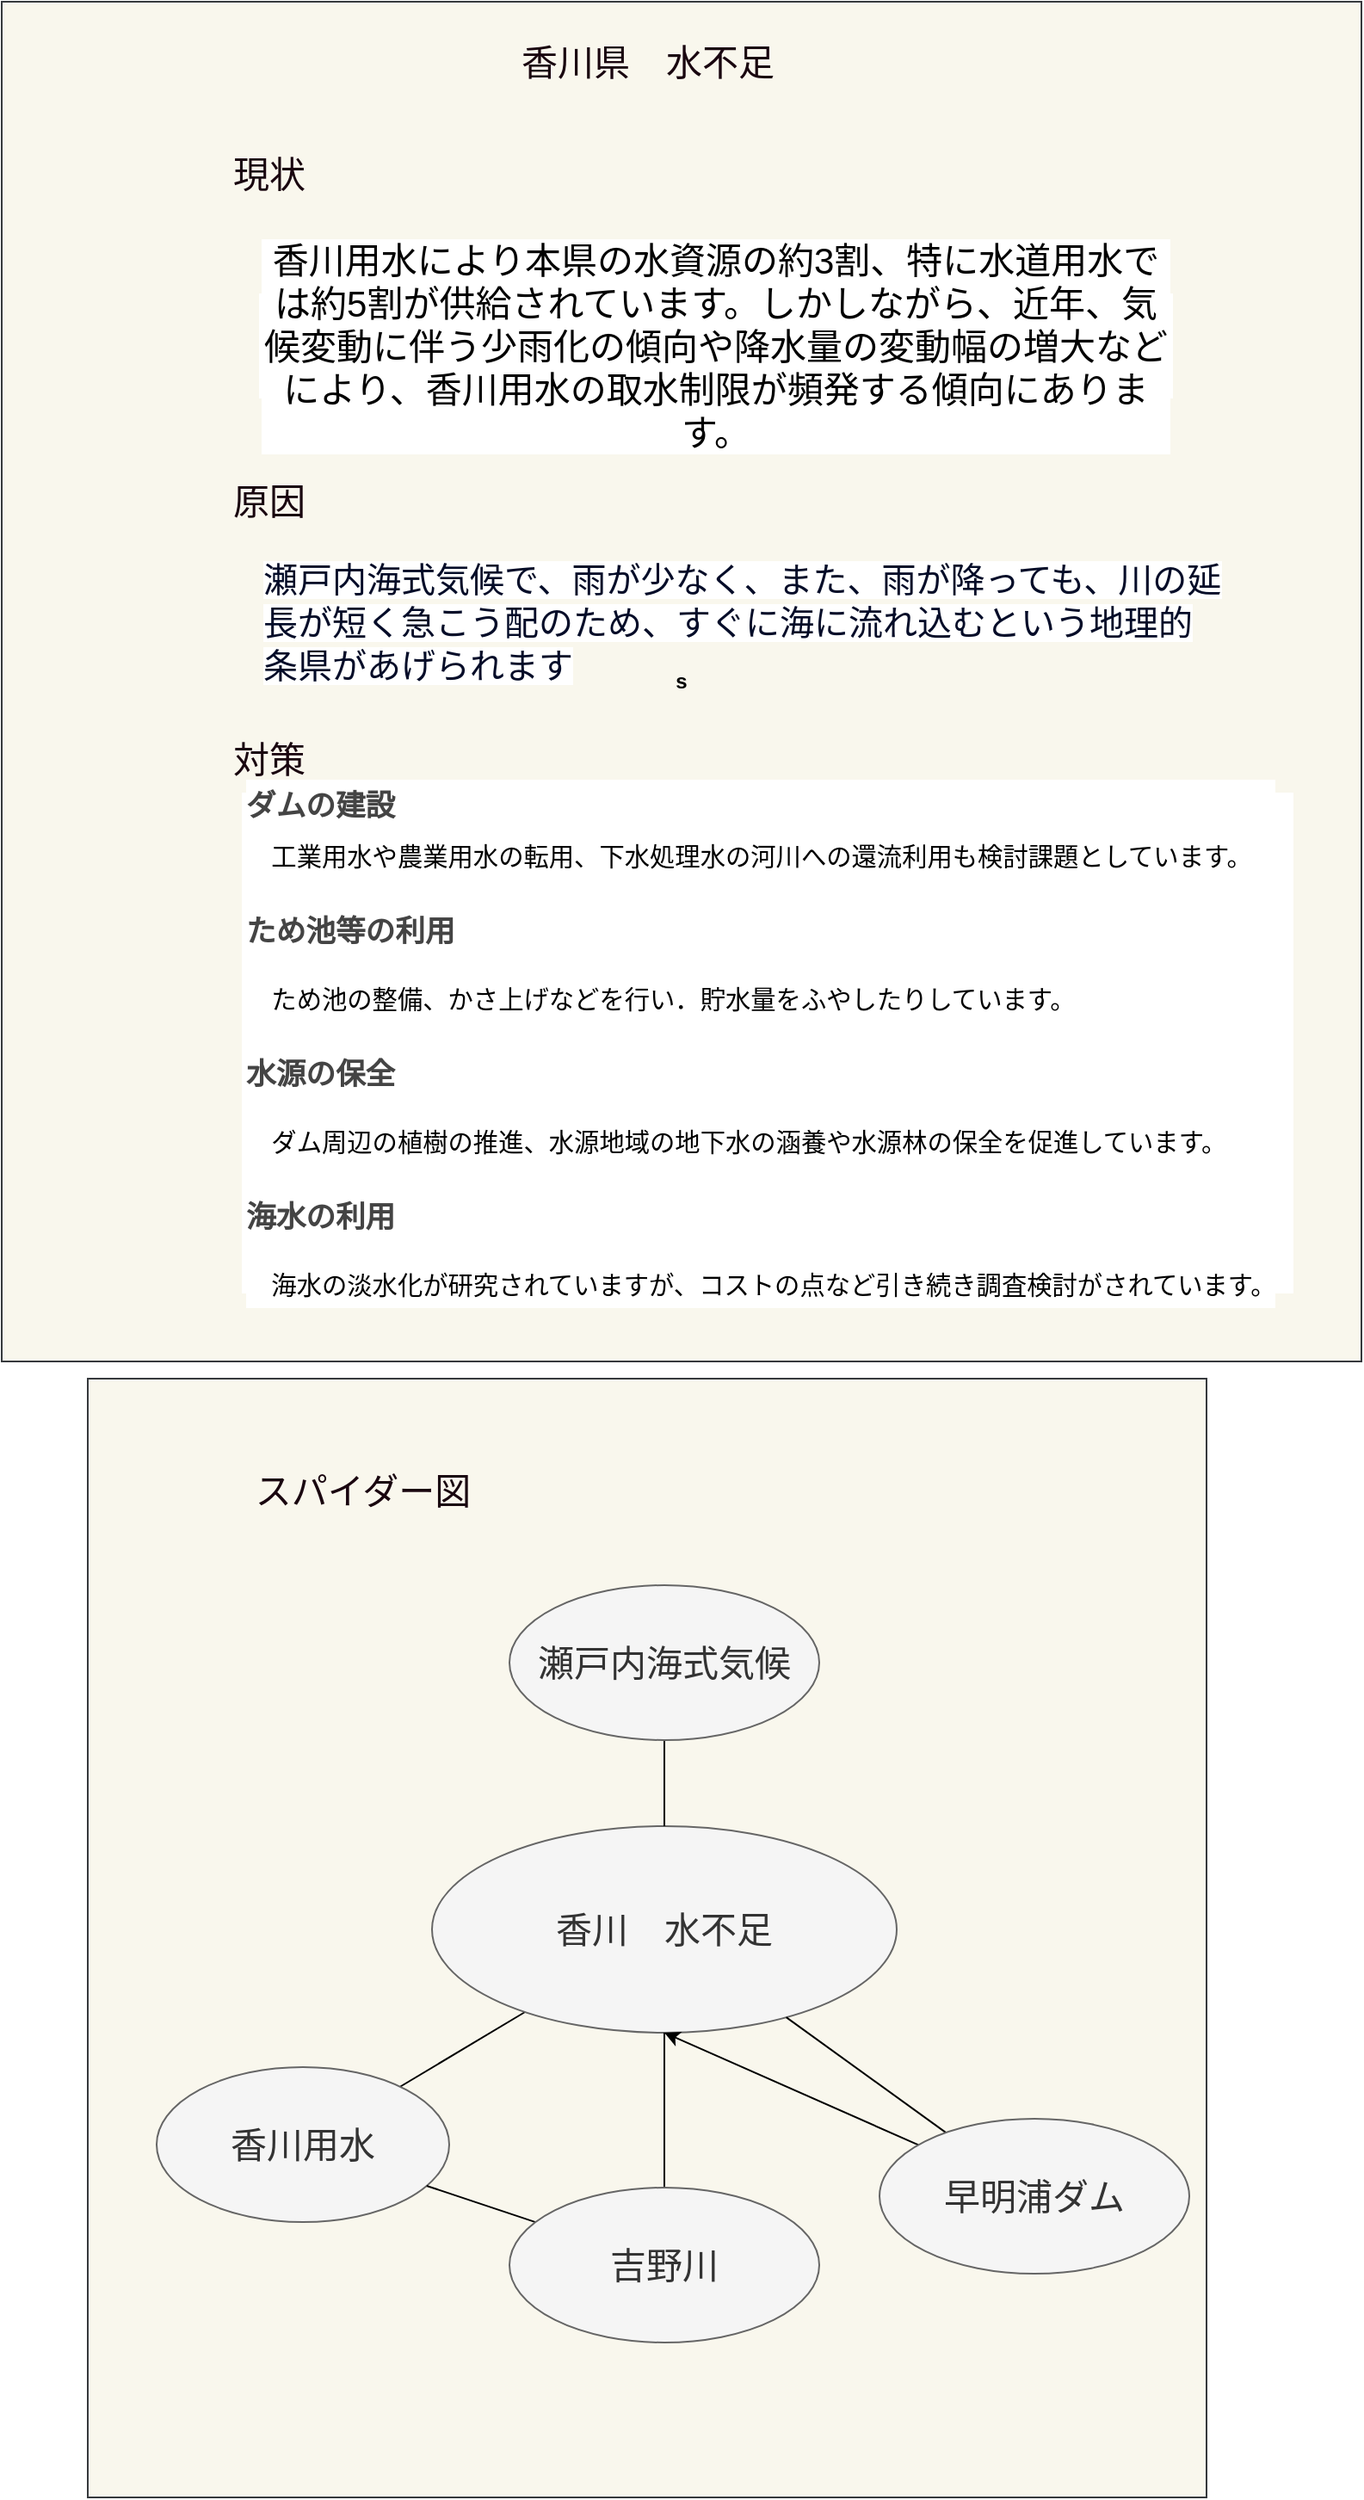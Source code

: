 <mxfile>
    <diagram id="zjuB8PvZY1BviQJbQEAM" name="ページ1">
        <mxGraphModel dx="1643" dy="698" grid="1" gridSize="10" guides="1" tooltips="1" connect="1" arrows="1" fold="1" page="1" pageScale="1" pageWidth="1169" pageHeight="827" math="0" shadow="0">
            <root>
                <mxCell id="0"/>
                <mxCell id="1" parent="0"/>
                <mxCell id="2" value="s" style="whiteSpace=wrap;html=1;aspect=fixed;movable=1;resizable=1;rotatable=1;deletable=1;editable=1;connectable=1;strokeColor=#36393d;fillColor=#f9f7ed;fontStyle=1" vertex="1" parent="1">
                    <mxGeometry x="320" y="50" width="790" height="790" as="geometry"/>
                </mxCell>
                <mxCell id="4" value="&lt;font style=&quot;font-size: 21px;&quot; color=&quot;#19050f&quot;&gt;香川県　水不足&lt;/font&gt;" style="text;html=1;align=center;verticalAlign=middle;resizable=0;points=[];autosize=1;strokeColor=none;fillColor=none;fontColor=#ededed;" vertex="1" parent="1">
                    <mxGeometry x="610" y="65" width="170" height="40" as="geometry"/>
                </mxCell>
                <mxCell id="5" value="現状" style="text;html=1;align=center;verticalAlign=middle;resizable=0;points=[];autosize=1;strokeColor=none;fillColor=none;fontSize=21;fontColor=#19050F;" vertex="1" parent="1">
                    <mxGeometry x="440" y="130" width="70" height="40" as="geometry"/>
                </mxCell>
                <mxCell id="6" value="原因" style="text;html=1;align=center;verticalAlign=middle;resizable=0;points=[];autosize=1;strokeColor=none;fillColor=none;fontSize=21;fontColor=#19050F;" vertex="1" parent="1">
                    <mxGeometry x="440" y="320" width="70" height="40" as="geometry"/>
                </mxCell>
                <mxCell id="7" value="対策" style="text;html=1;align=center;verticalAlign=middle;resizable=0;points=[];autosize=1;strokeColor=none;fillColor=none;fontSize=21;fontColor=#19050F;" vertex="1" parent="1">
                    <mxGeometry x="440" y="470" width="70" height="40" as="geometry"/>
                </mxCell>
                <mxCell id="8" value="s雨裏" style="whiteSpace=wrap;html=1;aspect=fixed;movable=1;resizable=1;rotatable=1;deletable=1;editable=1;connectable=1;strokeColor=#36393d;fillColor=#f9f7ed;fontStyle=1" vertex="1" parent="1">
                    <mxGeometry x="370" y="850" width="650" height="650" as="geometry"/>
                </mxCell>
                <mxCell id="15" style="edgeStyle=none;html=1;strokeColor=#000000;fontSize=21;fontColor=#19050F;endArrow=none;endFill=0;" edge="1" parent="1" source="9" target="11">
                    <mxGeometry relative="1" as="geometry"/>
                </mxCell>
                <mxCell id="9" value="香川　水不足" style="ellipse;whiteSpace=wrap;html=1;strokeColor=#666666;fontSize=21;fontColor=#333333;fillColor=#f5f5f5;" vertex="1" parent="1">
                    <mxGeometry x="570" y="1110" width="270" height="120" as="geometry"/>
                </mxCell>
                <mxCell id="10" value="スパイダー図" style="text;html=1;strokeColor=none;fillColor=none;align=center;verticalAlign=middle;whiteSpace=wrap;rounded=0;fontSize=21;fontColor=#19050F;" vertex="1" parent="1">
                    <mxGeometry x="450" y="900" width="160" height="30" as="geometry"/>
                </mxCell>
                <mxCell id="11" value="香川用水" style="ellipse;whiteSpace=wrap;html=1;strokeColor=#666666;fontSize=21;fontColor=#333333;fillColor=#f5f5f5;" vertex="1" parent="1">
                    <mxGeometry x="410" y="1250" width="170" height="90" as="geometry"/>
                </mxCell>
                <mxCell id="13" style="edgeStyle=none;html=1;entryX=0.5;entryY=1;entryDx=0;entryDy=0;fontSize=21;fontColor=#19050F;" edge="1" parent="1" source="12" target="9">
                    <mxGeometry relative="1" as="geometry"/>
                </mxCell>
                <mxCell id="14" style="edgeStyle=none;html=1;fontSize=21;fontColor=#19050F;strokeColor=#000000;endArrow=none;endFill=0;" edge="1" parent="1" source="12" target="9">
                    <mxGeometry relative="1" as="geometry"/>
                </mxCell>
                <mxCell id="12" value="早明浦ダム" style="ellipse;whiteSpace=wrap;html=1;strokeColor=#666666;fontSize=21;fontColor=#333333;fillColor=#f5f5f5;" vertex="1" parent="1">
                    <mxGeometry x="830" y="1280" width="180" height="90" as="geometry"/>
                </mxCell>
                <mxCell id="17" style="edgeStyle=none;html=1;entryX=0.5;entryY=1;entryDx=0;entryDy=0;strokeColor=#000000;fontSize=21;fontColor=#19050F;endArrow=none;endFill=0;" edge="1" parent="1" source="16" target="9">
                    <mxGeometry relative="1" as="geometry"/>
                </mxCell>
                <mxCell id="28" style="edgeStyle=none;html=1;strokeColor=#000000;fontSize=21;fontColor=#15050d;endArrow=none;endFill=0;" edge="1" parent="1" source="16" target="11">
                    <mxGeometry relative="1" as="geometry"/>
                </mxCell>
                <mxCell id="16" value="吉野川" style="ellipse;whiteSpace=wrap;html=1;strokeColor=#666666;fontSize=21;fontColor=#333333;fillColor=#f5f5f5;" vertex="1" parent="1">
                    <mxGeometry x="615" y="1320" width="180" height="90" as="geometry"/>
                </mxCell>
                <mxCell id="19" style="edgeStyle=none;html=1;entryX=0.5;entryY=0;entryDx=0;entryDy=0;strokeColor=#000000;fontSize=21;fontColor=#19050F;endArrow=none;endFill=0;" edge="1" parent="1" target="9">
                    <mxGeometry relative="1" as="geometry">
                        <mxPoint x="705.0" y="1060" as="sourcePoint"/>
                    </mxGeometry>
                </mxCell>
                <mxCell id="20" value="瀬戸内海式気候" style="ellipse;whiteSpace=wrap;html=1;strokeColor=#666666;fontSize=21;fontColor=#333333;fillColor=#f5f5f5;" vertex="1" parent="1">
                    <mxGeometry x="615" y="970" width="180" height="90" as="geometry"/>
                </mxCell>
                <mxCell id="21" value="&lt;span style=&quot;color: rgb(4, 12, 40); font-family: &amp;quot;Google Sans&amp;quot;, arial, sans-serif; font-size: 20px; background-color: rgb(255, 255, 255);&quot;&gt;瀬戸内海式気候で、雨が少なく、また、雨が降っても、川の延長が短く急こう配のため、すぐに海に流れ込むという地理的条県があげられます&lt;/span&gt;" style="text;html=1;strokeColor=none;fillColor=none;align=left;verticalAlign=middle;whiteSpace=wrap;rounded=0;fontSize=21;fontColor=#19050F;" vertex="1" parent="1">
                    <mxGeometry x="470" y="390" width="560" height="40" as="geometry"/>
                </mxCell>
                <mxCell id="24" value="&lt;span style=&quot;color: rgb(0, 0, 0); font-family: 游ゴシック, YuGothic, 游ゴシック体, &amp;quot;ヒラギノ角ゴ Pro W3&amp;quot;, メイリオ, sans-serif; font-size: 21px; text-align: start;&quot;&gt;香川用水により本県の水資源の約3割、特に水道用水では約5割が供給されています。しかしながら、近年、気候変動に伴う少雨化の傾向や降水量の変動幅の増大などにより、香川用水の取水制限が頻発する傾向にあります。&lt;/span&gt;" style="rounded=0;whiteSpace=wrap;html=1;labelBackgroundColor=#FFFFFF;strokeColor=#FFFFFF;fontSize=21;fontColor=#19050F;" vertex="1" parent="1">
                    <mxGeometry x="470" y="220" width="530" height="60" as="geometry"/>
                </mxCell>
                <mxCell id="26" value="&lt;span id=&quot;docs-internal-guid-51ccad16-7fff-34ff-c38e-ddee99d11b2e&quot;&gt;&lt;p style=&quot;line-height:1.38;margin-top:0pt;margin-bottom:0pt;&quot; dir=&quot;ltr&quot;&gt;&lt;span style=&quot;font-size: 13pt; font-family: Arial, sans-serif; color: rgb(68, 68, 68); background-color: transparent; font-weight: 700; font-variant-numeric: normal; font-variant-east-asian: normal; font-variant-alternates: normal; vertical-align: baseline;&quot;&gt;ダムの建設&lt;/span&gt;&lt;/p&gt;&lt;p style=&quot;line-height:1.38;margin-top:0pt;margin-bottom:0pt;&quot; dir=&quot;ltr&quot;&gt;&lt;span style=&quot;font-size: 11pt; font-family: Arial, sans-serif; color: rgb(0, 0, 0); background-color: transparent; font-variant-numeric: normal; font-variant-east-asian: normal; font-variant-alternates: normal; vertical-align: baseline;&quot;&gt;　工業用水や農業用水の転用、下水処理水の河川への還流利用も検討課題としています。&lt;/span&gt;&lt;/p&gt;&lt;h4 style=&quot;line-height: 1.68; margin-right: 4pt; margin-top: 8pt; margin-bottom: 6pt;&quot; dir=&quot;ltr&quot;&gt;&lt;span style=&quot;font-size: 13pt; font-family: Arial, sans-serif; color: rgb(68, 68, 68); background-color: transparent; font-variant-numeric: normal; font-variant-east-asian: normal; font-variant-alternates: normal; vertical-align: baseline;&quot;&gt;ため池等の利用&lt;/span&gt;&lt;/h4&gt;&lt;p style=&quot;line-height:1.38;margin-top:0pt;margin-bottom:0pt;&quot; dir=&quot;ltr&quot;&gt;&lt;span style=&quot;font-size: 11pt; font-family: Arial, sans-serif; color: rgb(0, 0, 0); background-color: transparent; font-variant-numeric: normal; font-variant-east-asian: normal; font-variant-alternates: normal; vertical-align: baseline;&quot;&gt;　ため池の整備、かさ上げなどを行い．貯水量をふやしたりしています。&lt;/span&gt;&lt;/p&gt;&lt;h4 style=&quot;line-height: 1.68; margin-right: 4pt; margin-top: 8pt; margin-bottom: 6pt;&quot; dir=&quot;ltr&quot;&gt;&lt;span style=&quot;font-size: 13pt; font-family: Arial, sans-serif; color: rgb(68, 68, 68); background-color: transparent; font-variant-numeric: normal; font-variant-east-asian: normal; font-variant-alternates: normal; vertical-align: baseline;&quot;&gt;水源の保全&lt;/span&gt;&lt;/h4&gt;&lt;p style=&quot;line-height:1.38;margin-top:0pt;margin-bottom:0pt;&quot; dir=&quot;ltr&quot;&gt;&lt;span style=&quot;font-size: 11pt; font-family: Arial, sans-serif; color: rgb(0, 0, 0); background-color: transparent; font-variant-numeric: normal; font-variant-east-asian: normal; font-variant-alternates: normal; vertical-align: baseline;&quot;&gt;　ダム周辺の植樹の推進、水源地域の地下水の涵養や水源林の保全を促進しています。&lt;/span&gt;&lt;/p&gt;&lt;h4 style=&quot;line-height: 1.68; margin-right: 4pt; margin-top: 8pt; margin-bottom: 6pt;&quot; dir=&quot;ltr&quot;&gt;&lt;span style=&quot;font-size: 13pt; font-family: Arial, sans-serif; color: rgb(68, 68, 68); background-color: transparent; font-variant-numeric: normal; font-variant-east-asian: normal; font-variant-alternates: normal; vertical-align: baseline;&quot;&gt;海水の利用&lt;/span&gt;&lt;/h4&gt;&lt;p style=&quot;line-height:1.38;margin-top:0pt;margin-bottom:0pt;&quot; dir=&quot;ltr&quot;&gt;&lt;span style=&quot;font-size: 11pt; font-family: Arial, sans-serif; color: rgb(0, 0, 0); background-color: transparent; font-variant-numeric: normal; font-variant-east-asian: normal; font-variant-alternates: normal; vertical-align: baseline;&quot;&gt;　海水の淡水化が研究されていますが、コストの点など引き続き調査検討がされています。&lt;/span&gt;&lt;/p&gt;&lt;/span&gt;" style="rounded=0;whiteSpace=wrap;html=1;labelBackgroundColor=#FFFFFF;strokeColor=#FFFFFF;fontSize=21;fontColor=#15050d;align=left;" vertex="1" parent="1">
                    <mxGeometry x="460" y="510" width="610" height="290" as="geometry"/>
                </mxCell>
            </root>
        </mxGraphModel>
    </diagram>
</mxfile>
